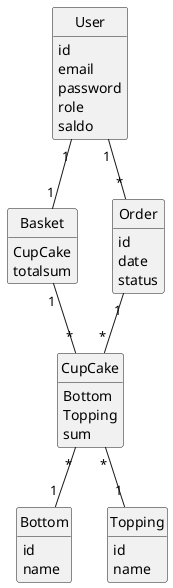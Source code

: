 @startuml

class User
class Basket
class CupCake
class Bottom
class Topping
class Order

class User {
id
email
password
role
saldo
}

User "1" -- "*" Order
User "1" -- "1" Basket

class Basket {
CupCake
totalsum
}

Basket "1" -- "*" CupCake

class CupCake {
Bottom
Topping
sum
}

CupCake "*" -- "1" Bottom
CupCake "*" -- "1" Topping

class Bottom {
id
name
}

class Topping {
id
name
}

class Order {
id
date
status
}

Order "1" -- "*" CupCake

hide method
hide circle

@enduml